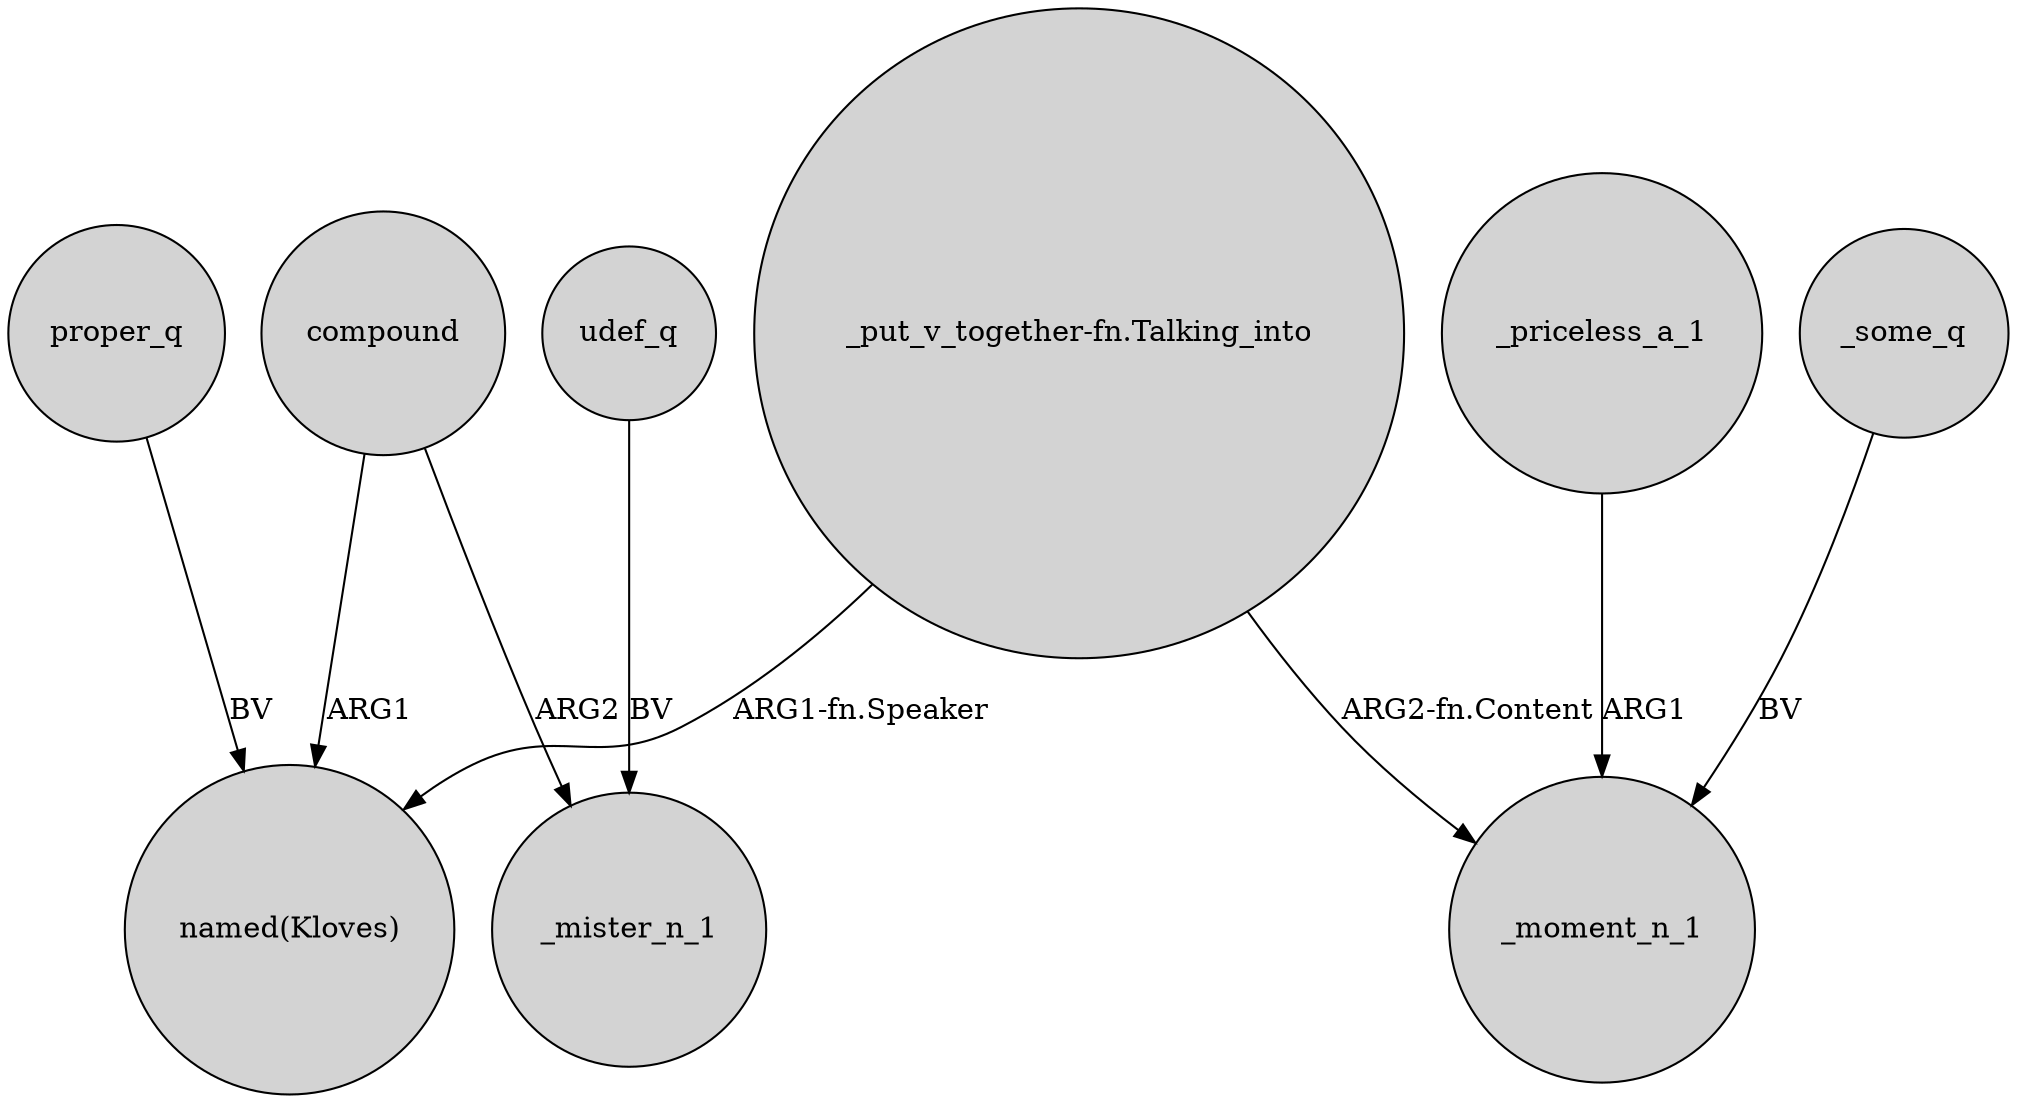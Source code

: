 digraph {
	node [shape=circle style=filled]
	"_put_v_together-fn.Talking_into" -> "named(Kloves)" [label="ARG1-fn.Speaker"]
	compound -> _mister_n_1 [label=ARG2]
	proper_q -> "named(Kloves)" [label=BV]
	udef_q -> _mister_n_1 [label=BV]
	_some_q -> _moment_n_1 [label=BV]
	compound -> "named(Kloves)" [label=ARG1]
	_priceless_a_1 -> _moment_n_1 [label=ARG1]
	"_put_v_together-fn.Talking_into" -> _moment_n_1 [label="ARG2-fn.Content"]
}
